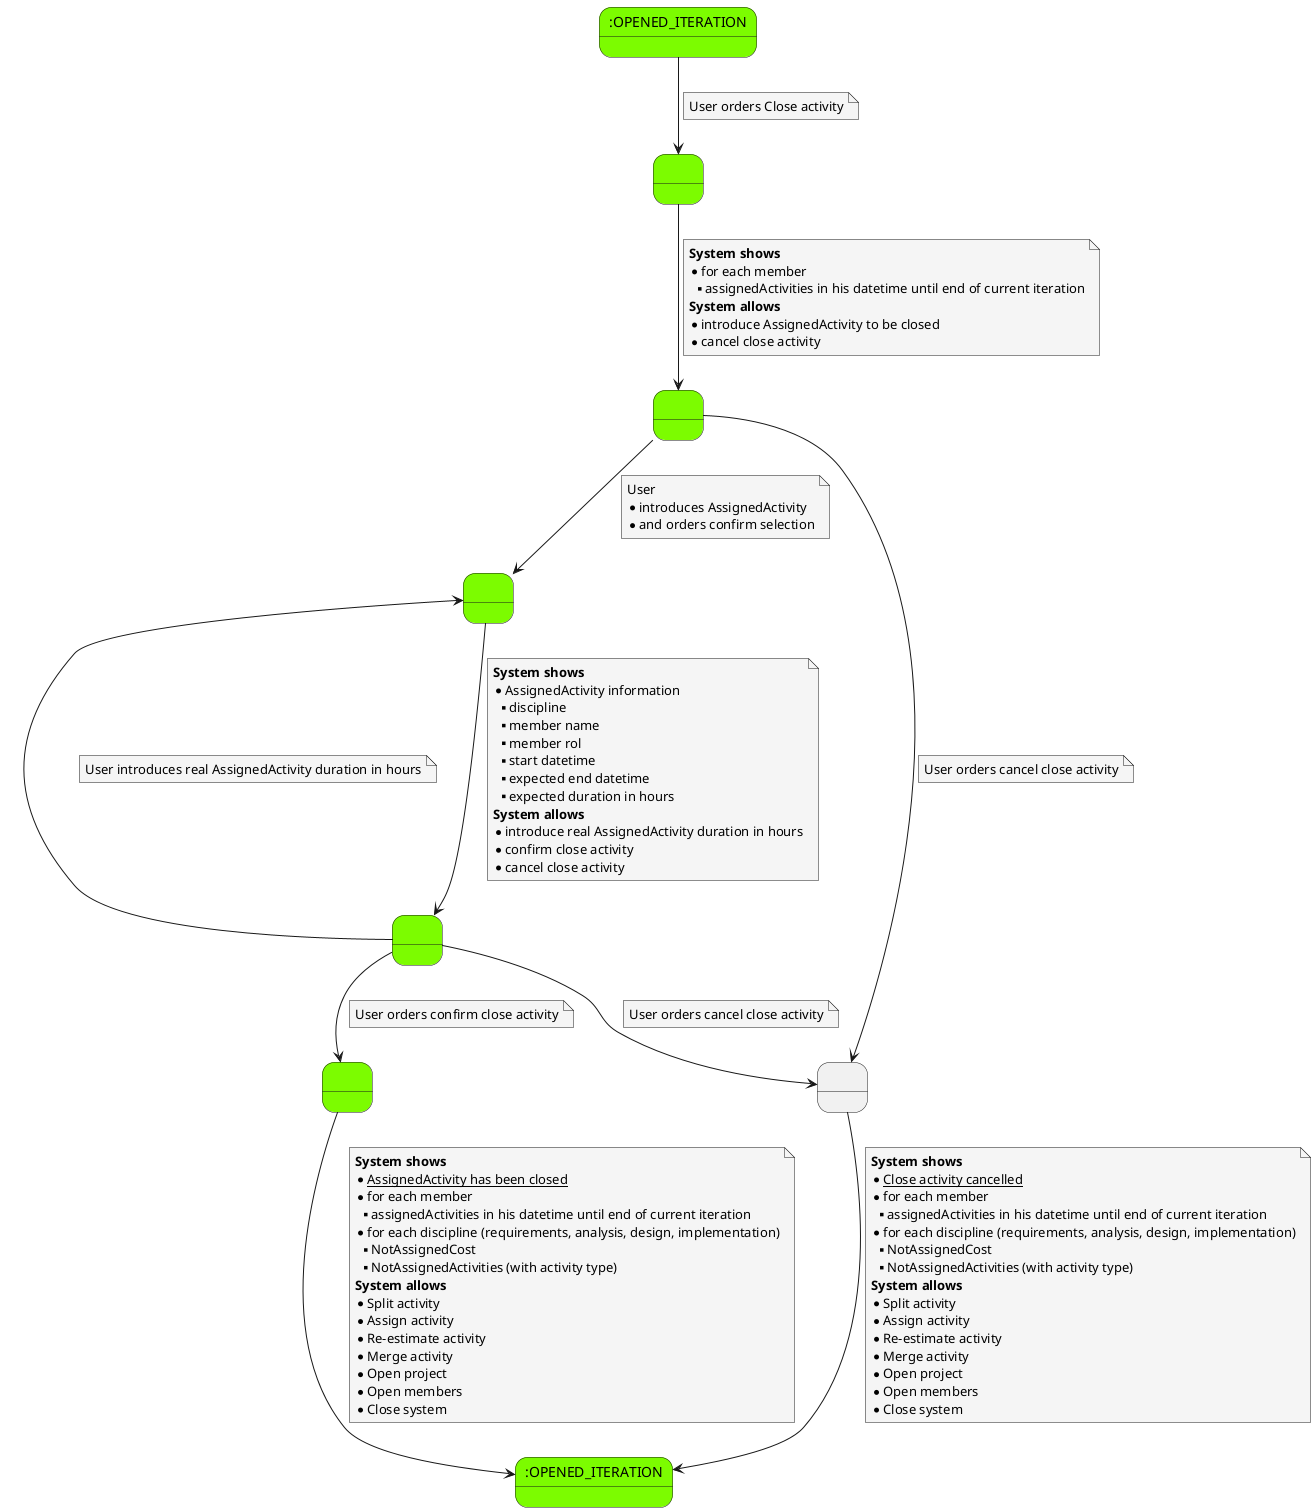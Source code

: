 @startuml

skinparam {
    NoteBackgroundColor #whiteSmoke
}

    state 0 as ":OPENED_ITERATION" #LawnGreen
    state 1 as " " #LawnGreen
    state 5 as " " #LawnGreen
    state 13 as " " #LawnGreen
    state 14 as " " #LawnGreen
    state alternativeWay as " "
    state 15 as " " #LawnGreen
    state 12 as ":OPENED_ITERATION" #LawnGreen

    0 --> 1
    note on link
        User orders Close activity
    end note

    1 --> 13
    note on link
    <b>System shows</b>
    * for each member
    **assignedActivities in his datetime until end of current iteration
    <b>System allows</b>
    * introduce AssignedActivity to be closed
    * cancel close activity
    end note

    13 --> alternativeWay
    note on link
        User orders cancel close activity
    end note

    13 --> 5
    note on link
        User
        * introduces AssignedActivity
        * and orders confirm selection
    end note

    5 --> 14
    note on link
    <b>System shows</b>
    * AssignedActivity information
    ** discipline
    ** member name
    ** member rol
    ** start datetime
    ** expected end datetime
    ** expected duration in hours
    <b>System allows</b>
    * introduce real AssignedActivity duration in hours
    * confirm close activity
    * cancel close activity
    end note

    14 --> alternativeWay
    note on link
        User orders cancel close activity
    end note

    14 --> 5
    note on link
        User introduces real AssignedActivity duration in hours
    end note

    14 -down-> 15
    note on link
        User orders confirm close activity
    end note

    alternativeWay --> 12
    note on link
         <b>System shows</b>
         * __Close activity cancelled__
         * for each member
         **assignedActivities in his datetime until end of current iteration
         * for each discipline (requirements, analysis, design, implementation)
         ** NotAssignedCost
         ** NotAssignedActivities (with activity type)
         <b>System allows</b>
         * Split activity
         * Assign activity
         * Re-estimate activity
         * Merge activity
         * Open project
         * Open members
         * Close system
    end note


    15 --> 12
    note on link
     <b>System shows</b>
     * __AssignedActivity has been closed__
     * for each member
     **assignedActivities in his datetime until end of current iteration
     * for each discipline (requirements, analysis, design, implementation)
     ** NotAssignedCost
     ** NotAssignedActivities (with activity type)
     <b>System allows</b>
     * Split activity
     * Assign activity
     * Re-estimate activity
     * Merge activity
     * Open project
     * Open members
     * Close system
     end note
@enduml
